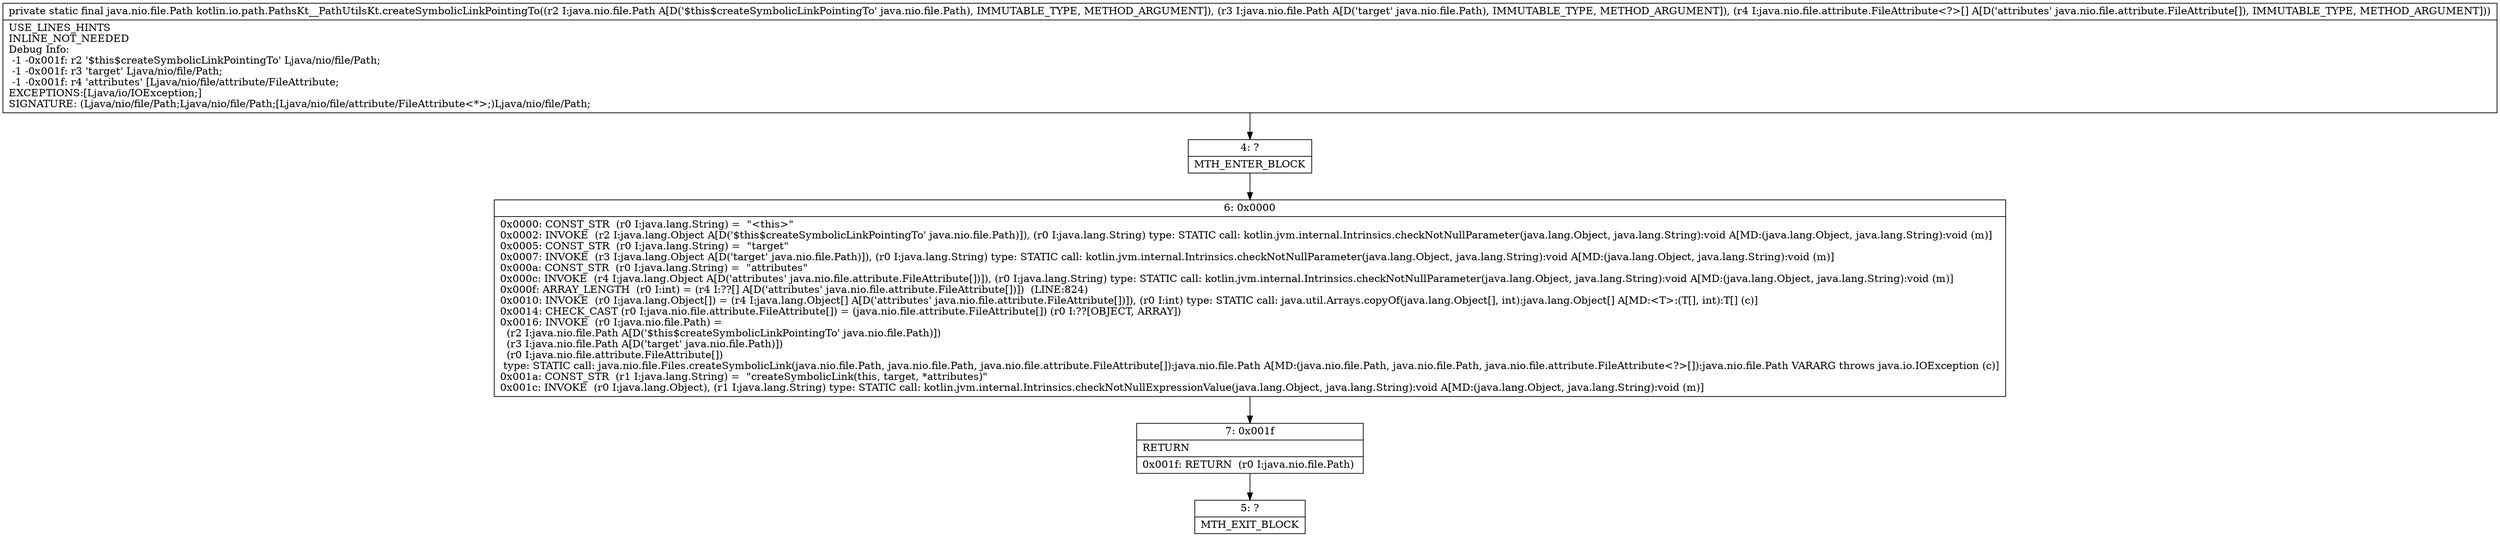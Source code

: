 digraph "CFG forkotlin.io.path.PathsKt__PathUtilsKt.createSymbolicLinkPointingTo(Ljava\/nio\/file\/Path;Ljava\/nio\/file\/Path;[Ljava\/nio\/file\/attribute\/FileAttribute;)Ljava\/nio\/file\/Path;" {
Node_4 [shape=record,label="{4\:\ ?|MTH_ENTER_BLOCK\l}"];
Node_6 [shape=record,label="{6\:\ 0x0000|0x0000: CONST_STR  (r0 I:java.lang.String) =  \"\<this\>\" \l0x0002: INVOKE  (r2 I:java.lang.Object A[D('$this$createSymbolicLinkPointingTo' java.nio.file.Path)]), (r0 I:java.lang.String) type: STATIC call: kotlin.jvm.internal.Intrinsics.checkNotNullParameter(java.lang.Object, java.lang.String):void A[MD:(java.lang.Object, java.lang.String):void (m)]\l0x0005: CONST_STR  (r0 I:java.lang.String) =  \"target\" \l0x0007: INVOKE  (r3 I:java.lang.Object A[D('target' java.nio.file.Path)]), (r0 I:java.lang.String) type: STATIC call: kotlin.jvm.internal.Intrinsics.checkNotNullParameter(java.lang.Object, java.lang.String):void A[MD:(java.lang.Object, java.lang.String):void (m)]\l0x000a: CONST_STR  (r0 I:java.lang.String) =  \"attributes\" \l0x000c: INVOKE  (r4 I:java.lang.Object A[D('attributes' java.nio.file.attribute.FileAttribute[])]), (r0 I:java.lang.String) type: STATIC call: kotlin.jvm.internal.Intrinsics.checkNotNullParameter(java.lang.Object, java.lang.String):void A[MD:(java.lang.Object, java.lang.String):void (m)]\l0x000f: ARRAY_LENGTH  (r0 I:int) = (r4 I:??[] A[D('attributes' java.nio.file.attribute.FileAttribute[])])  (LINE:824)\l0x0010: INVOKE  (r0 I:java.lang.Object[]) = (r4 I:java.lang.Object[] A[D('attributes' java.nio.file.attribute.FileAttribute[])]), (r0 I:int) type: STATIC call: java.util.Arrays.copyOf(java.lang.Object[], int):java.lang.Object[] A[MD:\<T\>:(T[], int):T[] (c)]\l0x0014: CHECK_CAST (r0 I:java.nio.file.attribute.FileAttribute[]) = (java.nio.file.attribute.FileAttribute[]) (r0 I:??[OBJECT, ARRAY]) \l0x0016: INVOKE  (r0 I:java.nio.file.Path) = \l  (r2 I:java.nio.file.Path A[D('$this$createSymbolicLinkPointingTo' java.nio.file.Path)])\l  (r3 I:java.nio.file.Path A[D('target' java.nio.file.Path)])\l  (r0 I:java.nio.file.attribute.FileAttribute[])\l type: STATIC call: java.nio.file.Files.createSymbolicLink(java.nio.file.Path, java.nio.file.Path, java.nio.file.attribute.FileAttribute[]):java.nio.file.Path A[MD:(java.nio.file.Path, java.nio.file.Path, java.nio.file.attribute.FileAttribute\<?\>[]):java.nio.file.Path VARARG throws java.io.IOException (c)]\l0x001a: CONST_STR  (r1 I:java.lang.String) =  \"createSymbolicLink(this, target, *attributes)\" \l0x001c: INVOKE  (r0 I:java.lang.Object), (r1 I:java.lang.String) type: STATIC call: kotlin.jvm.internal.Intrinsics.checkNotNullExpressionValue(java.lang.Object, java.lang.String):void A[MD:(java.lang.Object, java.lang.String):void (m)]\l}"];
Node_7 [shape=record,label="{7\:\ 0x001f|RETURN\l|0x001f: RETURN  (r0 I:java.nio.file.Path) \l}"];
Node_5 [shape=record,label="{5\:\ ?|MTH_EXIT_BLOCK\l}"];
MethodNode[shape=record,label="{private static final java.nio.file.Path kotlin.io.path.PathsKt__PathUtilsKt.createSymbolicLinkPointingTo((r2 I:java.nio.file.Path A[D('$this$createSymbolicLinkPointingTo' java.nio.file.Path), IMMUTABLE_TYPE, METHOD_ARGUMENT]), (r3 I:java.nio.file.Path A[D('target' java.nio.file.Path), IMMUTABLE_TYPE, METHOD_ARGUMENT]), (r4 I:java.nio.file.attribute.FileAttribute\<?\>[] A[D('attributes' java.nio.file.attribute.FileAttribute[]), IMMUTABLE_TYPE, METHOD_ARGUMENT]))  | USE_LINES_HINTS\lINLINE_NOT_NEEDED\lDebug Info:\l  \-1 \-0x001f: r2 '$this$createSymbolicLinkPointingTo' Ljava\/nio\/file\/Path;\l  \-1 \-0x001f: r3 'target' Ljava\/nio\/file\/Path;\l  \-1 \-0x001f: r4 'attributes' [Ljava\/nio\/file\/attribute\/FileAttribute;\lEXCEPTIONS:[Ljava\/io\/IOException;]\lSIGNATURE: (Ljava\/nio\/file\/Path;Ljava\/nio\/file\/Path;[Ljava\/nio\/file\/attribute\/FileAttribute\<*\>;)Ljava\/nio\/file\/Path;\l}"];
MethodNode -> Node_4;Node_4 -> Node_6;
Node_6 -> Node_7;
Node_7 -> Node_5;
}

